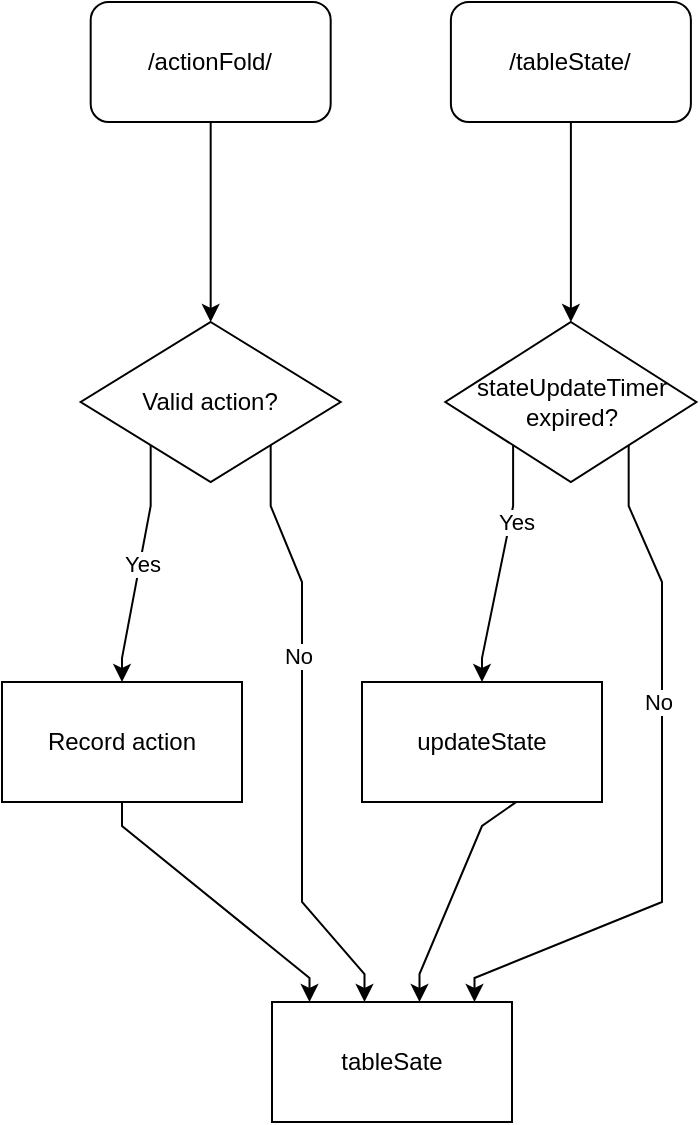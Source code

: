 <mxfile version="13.7.9" type="device"><diagram id="Z6bNhsDkHd5CwJ4-gnXD" name="Page-1"><mxGraphModel dx="1086" dy="966" grid="1" gridSize="10" guides="1" tooltips="1" connect="1" arrows="1" fold="1" page="1" pageScale="1" pageWidth="850" pageHeight="1100" math="0" shadow="0"><root><mxCell id="0"/><mxCell id="1" parent="0"/><mxCell id="4twsalGNo2b7p1nLOp-7-4" style="edgeStyle=orthogonalEdgeStyle;rounded=0;orthogonalLoop=1;jettySize=auto;html=1;noEdgeStyle=1;orthogonal=1;" edge="1" parent="1" source="4twsalGNo2b7p1nLOp-7-1" target="4twsalGNo2b7p1nLOp-7-2"><mxGeometry relative="1" as="geometry"><Array as="points"><mxPoint x="284.444" y="72"/><mxPoint x="284.444" y="148"/></Array></mxGeometry></mxCell><mxCell id="4twsalGNo2b7p1nLOp-7-1" value="/tableState/" style="rounded=1;whiteSpace=wrap;html=1;" vertex="1" parent="1"><mxGeometry x="224.444" width="120" height="60" as="geometry"/></mxCell><mxCell id="4twsalGNo2b7p1nLOp-7-6" style="edgeStyle=orthogonalEdgeStyle;rounded=0;orthogonalLoop=1;jettySize=auto;html=1;noEdgeStyle=1;orthogonal=1;" edge="1" parent="1" source="4twsalGNo2b7p1nLOp-7-2" target="4twsalGNo2b7p1nLOp-7-5"><mxGeometry relative="1" as="geometry"><Array as="points"><mxPoint x="255.554" y="252"/><mxPoint x="240" y="328"/></Array></mxGeometry></mxCell><mxCell id="4twsalGNo2b7p1nLOp-7-7" value="Yes" style="edgeLabel;html=1;align=center;verticalAlign=middle;resizable=0;points=[];" vertex="1" connectable="0" parent="4twsalGNo2b7p1nLOp-7-6"><mxGeometry x="-0.316" y="-2" relative="1" as="geometry"><mxPoint x="5" y="-2" as="offset"/></mxGeometry></mxCell><mxCell id="4twsalGNo2b7p1nLOp-7-9" style="edgeStyle=orthogonalEdgeStyle;rounded=0;orthogonalLoop=1;jettySize=auto;html=1;entryDx=0;entryDy=0;noEdgeStyle=1;orthogonal=1;" edge="1" parent="1" source="4twsalGNo2b7p1nLOp-7-2" target="4twsalGNo2b7p1nLOp-7-8"><mxGeometry relative="1" as="geometry"><Array as="points"><mxPoint x="313.334" y="252"/><mxPoint x="330" y="290"/><mxPoint x="330" y="450"/><mxPoint x="236.25" y="488"/></Array></mxGeometry></mxCell><mxCell id="4twsalGNo2b7p1nLOp-7-10" value="No" style="edgeLabel;html=1;align=center;verticalAlign=middle;resizable=0;points=[];" vertex="1" connectable="0" parent="4twsalGNo2b7p1nLOp-7-9"><mxGeometry x="-0.236" y="-2" relative="1" as="geometry"><mxPoint as="offset"/></mxGeometry></mxCell><mxCell id="4twsalGNo2b7p1nLOp-7-2" value="stateUpdateTimer expired?" style="rhombus;whiteSpace=wrap;html=1;" vertex="1" parent="1"><mxGeometry x="221.664" y="160" width="125.56" height="80" as="geometry"/></mxCell><mxCell id="4twsalGNo2b7p1nLOp-7-18" style="edgeStyle=orthogonalEdgeStyle;rounded=0;orthogonalLoop=1;jettySize=auto;html=1;exitX=1;exitY=0.5;exitDx=0;exitDy=0;noEdgeStyle=1;orthogonal=1;" edge="1" parent="1" source="4twsalGNo2b7p1nLOp-7-5" target="4twsalGNo2b7p1nLOp-7-8"><mxGeometry relative="1" as="geometry"><Array as="points"><mxPoint x="240" y="412"/><mxPoint x="208.75" y="486"/></Array></mxGeometry></mxCell><mxCell id="4twsalGNo2b7p1nLOp-7-5" value="updateState" style="rounded=0;whiteSpace=wrap;html=1;" vertex="1" parent="1"><mxGeometry x="180" y="340" width="120" height="60" as="geometry"/></mxCell><mxCell id="4twsalGNo2b7p1nLOp-7-8" value="tableSate" style="rounded=0;whiteSpace=wrap;html=1;" vertex="1" parent="1"><mxGeometry x="135" y="500" width="120" height="60" as="geometry"/></mxCell><mxCell id="4twsalGNo2b7p1nLOp-7-19" style="edgeStyle=orthogonalEdgeStyle;rounded=0;orthogonalLoop=1;jettySize=auto;html=1;noEdgeStyle=1;orthogonal=1;" edge="1" parent="1" source="4twsalGNo2b7p1nLOp-7-11" target="4twsalGNo2b7p1nLOp-7-15"><mxGeometry relative="1" as="geometry"><Array as="points"><mxPoint x="104.341" y="72"/><mxPoint x="104.341" y="148"/></Array></mxGeometry></mxCell><mxCell id="4twsalGNo2b7p1nLOp-7-11" value="/actionFold/" style="rounded=1;whiteSpace=wrap;html=1;" vertex="1" parent="1"><mxGeometry x="44.341" width="120" height="60" as="geometry"/></mxCell><mxCell id="4twsalGNo2b7p1nLOp-7-20" style="edgeStyle=orthogonalEdgeStyle;rounded=0;orthogonalLoop=1;jettySize=auto;html=1;noEdgeStyle=1;orthogonal=1;" edge="1" parent="1" source="4twsalGNo2b7p1nLOp-7-15" target="4twsalGNo2b7p1nLOp-7-16"><mxGeometry relative="1" as="geometry"><Array as="points"><mxPoint x="74.341" y="252"/><mxPoint x="60" y="328"/></Array></mxGeometry></mxCell><mxCell id="4twsalGNo2b7p1nLOp-7-21" value="Yes" style="edgeLabel;html=1;align=center;verticalAlign=middle;resizable=0;points=[];" vertex="1" connectable="0" parent="4twsalGNo2b7p1nLOp-7-20"><mxGeometry y="1" relative="1" as="geometry"><mxPoint as="offset"/></mxGeometry></mxCell><mxCell id="4twsalGNo2b7p1nLOp-7-22" style="edgeStyle=orthogonalEdgeStyle;rounded=0;orthogonalLoop=1;jettySize=auto;html=1;noEdgeStyle=1;orthogonal=1;" edge="1" parent="1" source="4twsalGNo2b7p1nLOp-7-15" target="4twsalGNo2b7p1nLOp-7-8"><mxGeometry relative="1" as="geometry"><Array as="points"><mxPoint x="134.341" y="252"/><mxPoint x="150" y="290"/><mxPoint x="150" y="450"/><mxPoint x="181.25" y="486"/></Array></mxGeometry></mxCell><mxCell id="4twsalGNo2b7p1nLOp-7-23" value="No" style="edgeLabel;html=1;align=center;verticalAlign=middle;resizable=0;points=[];" vertex="1" connectable="0" parent="4twsalGNo2b7p1nLOp-7-22"><mxGeometry x="-0.28" y="4" relative="1" as="geometry"><mxPoint x="-6" y="3" as="offset"/></mxGeometry></mxCell><mxCell id="4twsalGNo2b7p1nLOp-7-15" value="Valid action?" style="rhombus;whiteSpace=wrap;html=1;" vertex="1" parent="1"><mxGeometry x="39.341" y="160" width="130" height="80" as="geometry"/></mxCell><mxCell id="4twsalGNo2b7p1nLOp-7-24" style="edgeStyle=orthogonalEdgeStyle;rounded=0;orthogonalLoop=1;jettySize=auto;html=1;noEdgeStyle=1;orthogonal=1;" edge="1" parent="1" source="4twsalGNo2b7p1nLOp-7-16" target="4twsalGNo2b7p1nLOp-7-8"><mxGeometry relative="1" as="geometry"><Array as="points"><mxPoint x="60" y="412"/><mxPoint x="153.75" y="488"/></Array></mxGeometry></mxCell><mxCell id="4twsalGNo2b7p1nLOp-7-16" value="Record action" style="rounded=0;whiteSpace=wrap;html=1;" vertex="1" parent="1"><mxGeometry y="340" width="120" height="60" as="geometry"/></mxCell></root></mxGraphModel></diagram></mxfile>